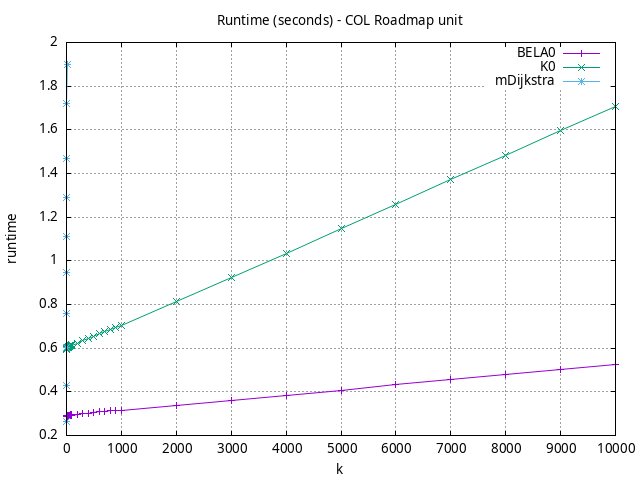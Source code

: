 #!/usr/bin/gnuplot
# -*- coding: utf-8 -*-
#
# results/roadmap/unit/COL/USA-road-d.COL.brute-force.runtime.gnuplot
#
# Started on 01/09/2024 14:28:21
# Author: Carlos Linares López
set grid
set xlabel "k"
set ylabel "runtime"

set title "Runtime (seconds) - COL Roadmap unit"

set terminal png enhanced font "Ariel,10"
set output 'USA-road-d.COL.brute-force.runtime.png'

plot "-" title "BELA0"      with linesp, "-" title "K0"      with linesp, "-" title "mDijkstra"      with linesp

	1 0.28807468
	2 0.288194635
	3 0.28881690000000004
	4 0.28885010699999997
	5 0.289737124
	6 0.290945282
	7 0.290595739
	8 0.291008036
	9 0.29317259900000003
	10 0.28902430199999996
	20 0.290027967
	30 0.29049300699999997
	40 0.29033786899999997
	50 0.29193580499999994
	60 0.293125183
	70 0.293774746
	80 0.29576711600000005
	90 0.295831508
	100 0.29318672200000007
	200 0.29551916899999997
	300 0.299635776
	400 0.30179096
	500 0.30475876500000004
	600 0.308152887
	700 0.310898117
	800 0.31415109700000005
	900 0.316189174
	1000 0.313736228
	2000 0.335186627
	3000 0.3580916030000001
	4000 0.382031512
	5000 0.4082132270000001
	6000 0.4335545089999999
	7000 0.45817767099999995
	8000 0.47832732299999997
	9000 0.501397009
	10000 0.5267543160000001
end
	1 0.592811184
	2 0.597233852
	3 0.5991524880000001
	4 0.6002973429999999
	5 0.599955566
	6 0.6017084159999999
	7 0.602550236
	8 0.6019099560000001
	9 0.60459516
	10 0.6016363189999999
	20 0.6016653230000001
	30 0.6043427889999999
	40 0.608153262
	50 0.609126895
	60 0.610123177
	70 0.6112183520000001
	80 0.613182173
	90 0.614583015
	100 0.612801601
	200 0.623283999
	300 0.6333931700000001
	400 0.6461604919999999
	500 0.6540710559999998
	600 0.6657050630000001
	700 0.675414184
	800 0.6859212390000002
	900 0.6960220639999999
	1000 0.7031416550000001
	2000 0.8120900000000002
	3000 0.9222665500000001
	4000 1.0353883799999999
	5000 1.1469401000000001
	6000 1.257517
	7000 1.37117045
	8000 1.4836624399999996
	9000 1.5976602699999995
	10000 1.7091295799999997
end
	1 0.262785735
	2 0.42874453399999995
	3 0.602398333
	4 0.7592215890000003
	5 0.9487570990000002
	6 1.1126215000000002
	7 1.2896670260000003
	8 1.46660076
	9 1.72139074
	10 1.8985926300000002
end
